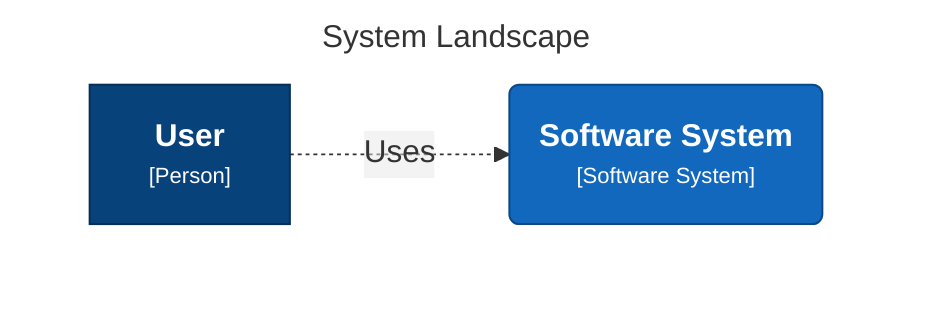 graph TB
  linkStyle default fill:#ffffff

  subgraph diagram ["System Landscape"]
    style diagram fill:#ffffff,stroke:#ffffff

    1["<div style='font-weight: bold'>User</div><div style='font-size: 70%; margin-top: 0px'>[Person]</div>"]
    style 1 fill:#08427b,stroke:#052e56,color:#ffffff
    2("<div style='font-weight: bold'>Software System</div><div style='font-size: 70%; margin-top: 0px'>[Software System]</div>")
    style 2 fill:#1168bd,stroke:#0b4884,color:#ffffff

    1-. "<div>Uses</div><div style='font-size: 70%'></div>" .->2
  end